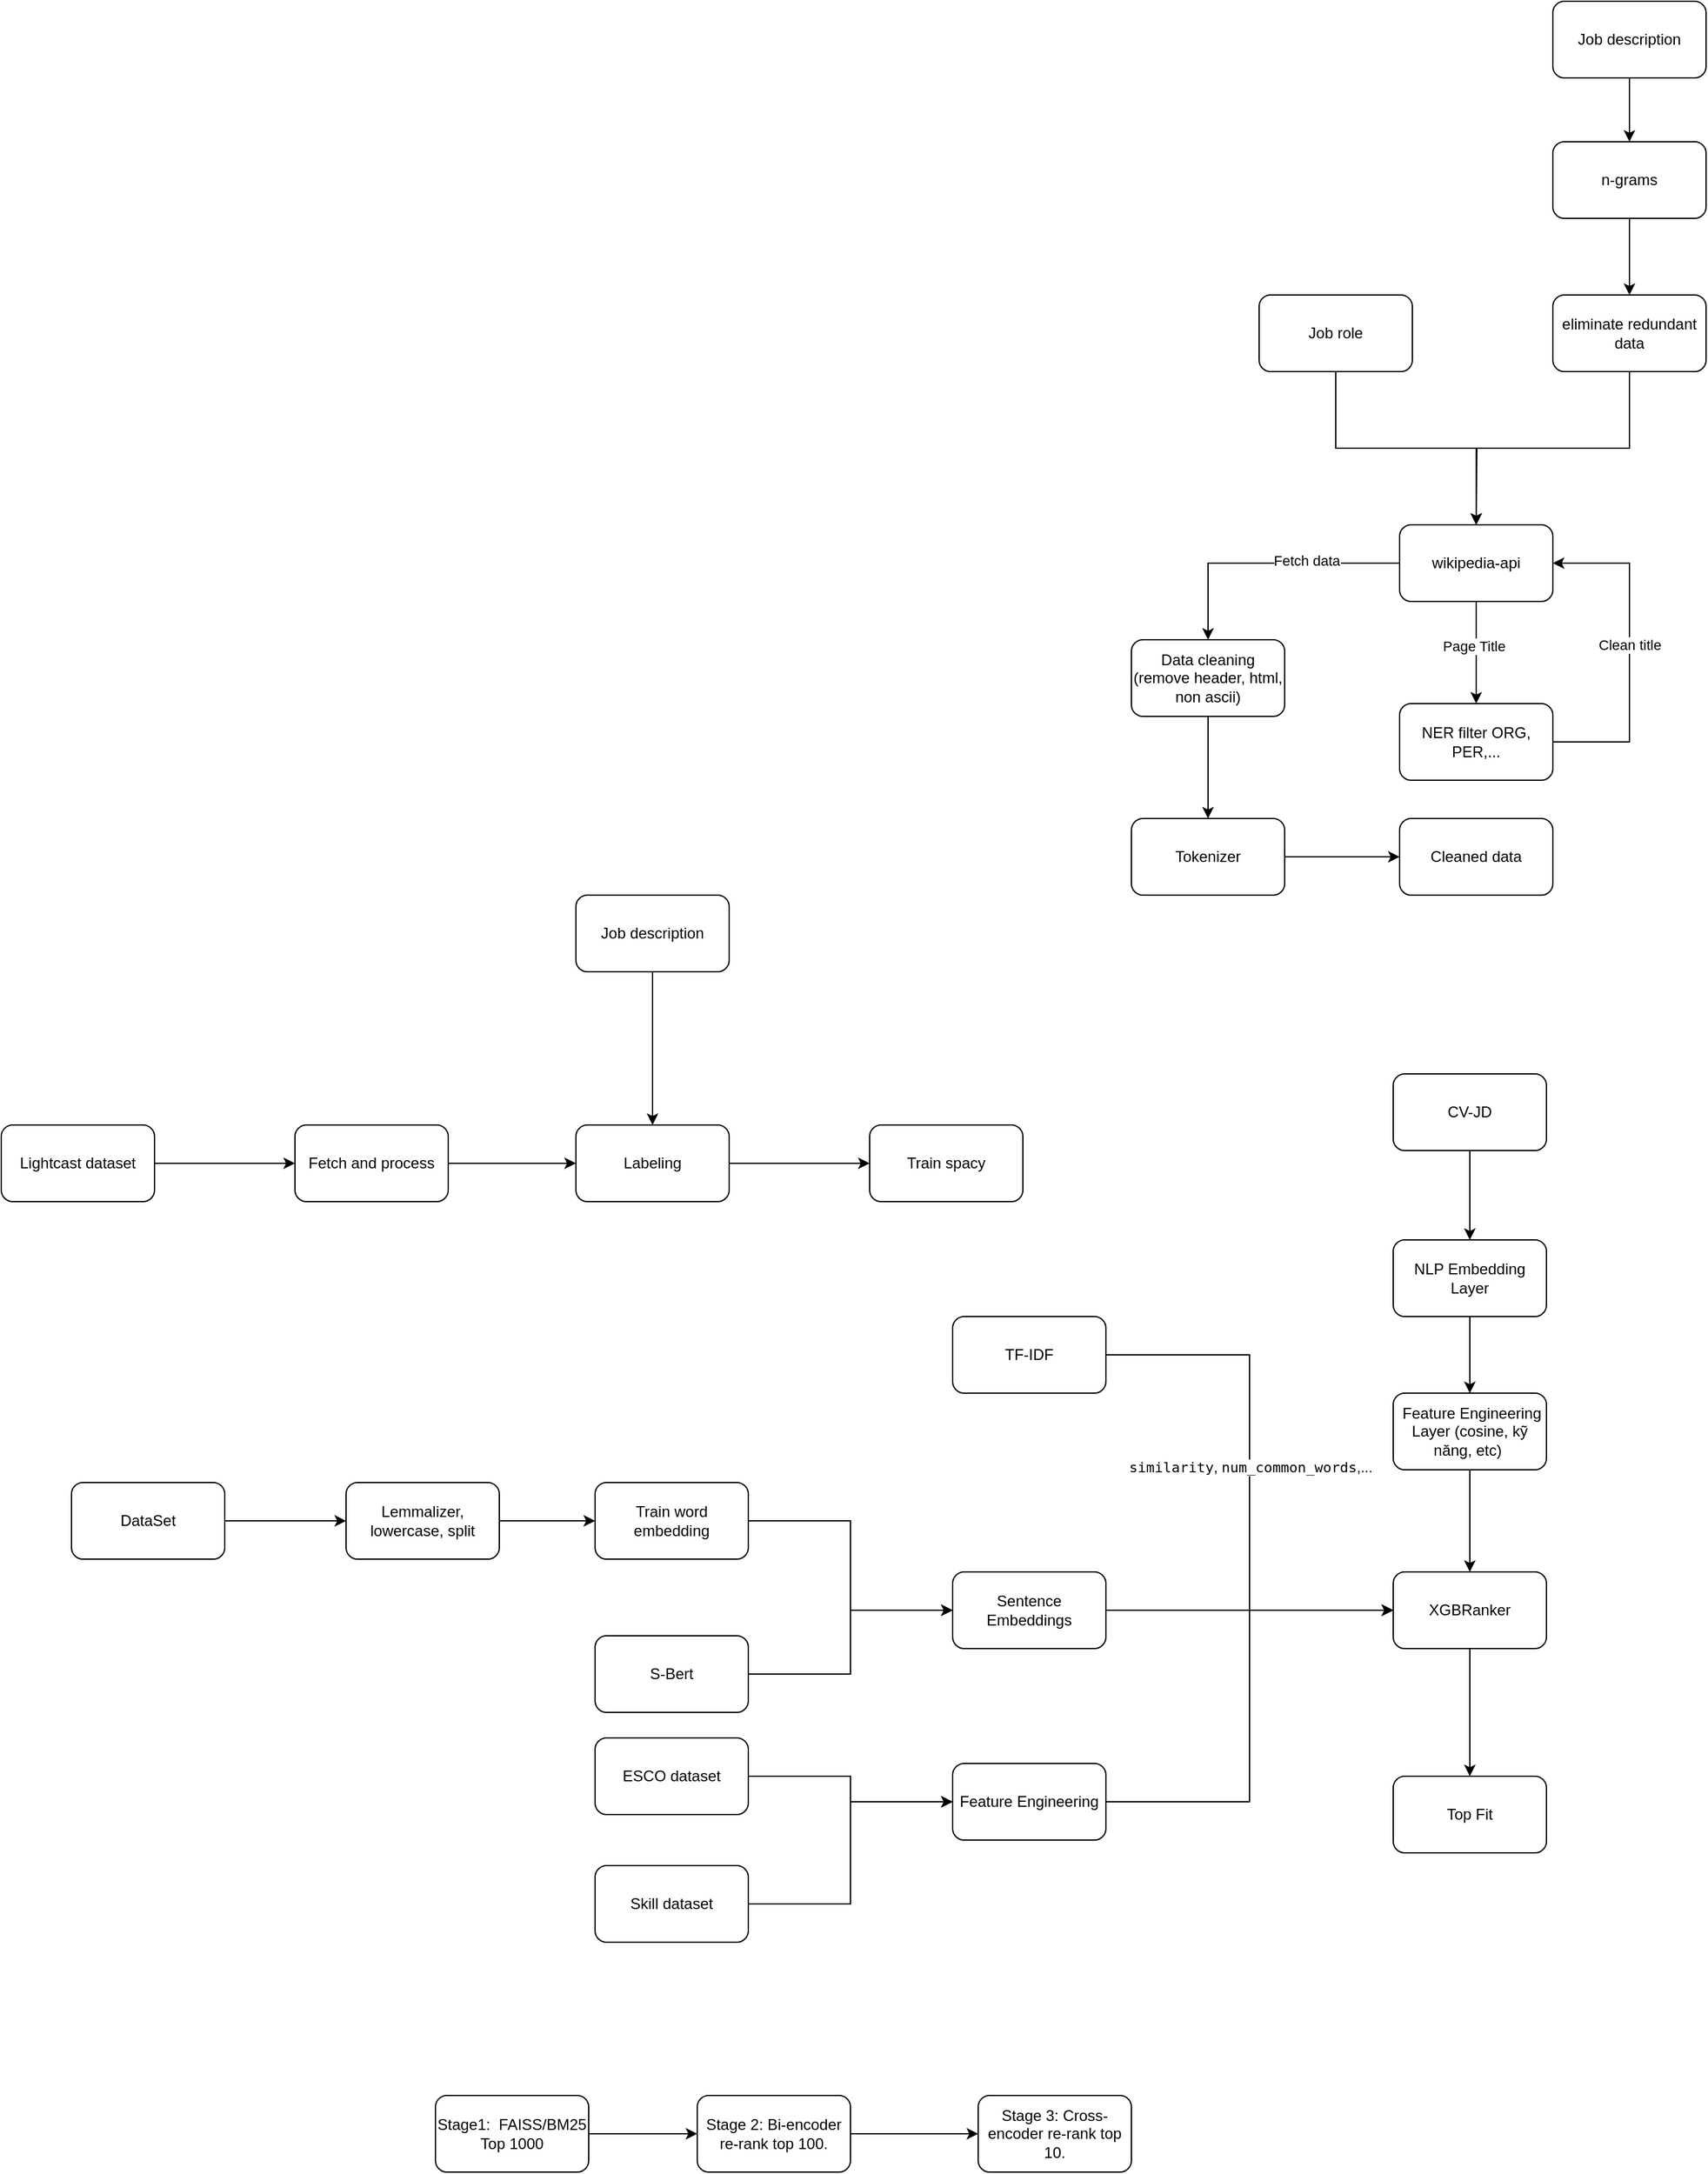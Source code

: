 <mxfile version="28.0.6">
  <diagram name="Page-1" id="HrJx2Uc1Py8f9Tz8ZBWw">
    <mxGraphModel dx="1833" dy="1680" grid="1" gridSize="10" guides="1" tooltips="1" connect="1" arrows="1" fold="1" page="1" pageScale="1" pageWidth="850" pageHeight="1100" math="0" shadow="0">
      <root>
        <mxCell id="0" />
        <mxCell id="1" parent="0" />
        <mxCell id="lkHUBi9ydSfwsnbdF9WK-3" style="edgeStyle=orthogonalEdgeStyle;rounded=0;orthogonalLoop=1;jettySize=auto;html=1;exitX=0.5;exitY=1;exitDx=0;exitDy=0;entryX=0.5;entryY=0;entryDx=0;entryDy=0;" parent="1" source="lkHUBi9ydSfwsnbdF9WK-1" target="lkHUBi9ydSfwsnbdF9WK-2" edge="1">
          <mxGeometry relative="1" as="geometry" />
        </mxCell>
        <mxCell id="lkHUBi9ydSfwsnbdF9WK-4" value="Page Title" style="edgeLabel;html=1;align=center;verticalAlign=middle;resizable=0;points=[];" parent="lkHUBi9ydSfwsnbdF9WK-3" vertex="1" connectable="0">
          <mxGeometry x="-0.143" y="-2" relative="1" as="geometry">
            <mxPoint as="offset" />
          </mxGeometry>
        </mxCell>
        <mxCell id="lkHUBi9ydSfwsnbdF9WK-8" style="edgeStyle=orthogonalEdgeStyle;rounded=0;orthogonalLoop=1;jettySize=auto;html=1;exitX=0;exitY=0.5;exitDx=0;exitDy=0;entryX=0.5;entryY=0;entryDx=0;entryDy=0;" parent="1" source="lkHUBi9ydSfwsnbdF9WK-1" target="lkHUBi9ydSfwsnbdF9WK-7" edge="1">
          <mxGeometry relative="1" as="geometry" />
        </mxCell>
        <mxCell id="lkHUBi9ydSfwsnbdF9WK-9" value="Fetch data" style="edgeLabel;html=1;align=center;verticalAlign=middle;resizable=0;points=[];" parent="lkHUBi9ydSfwsnbdF9WK-8" vertex="1" connectable="0">
          <mxGeometry x="-0.301" y="-2" relative="1" as="geometry">
            <mxPoint as="offset" />
          </mxGeometry>
        </mxCell>
        <mxCell id="lkHUBi9ydSfwsnbdF9WK-1" value="wikipedia-api" style="rounded=1;whiteSpace=wrap;html=1;" parent="1" vertex="1">
          <mxGeometry x="270" y="10" width="120" height="60" as="geometry" />
        </mxCell>
        <mxCell id="lkHUBi9ydSfwsnbdF9WK-6" style="edgeStyle=orthogonalEdgeStyle;rounded=0;orthogonalLoop=1;jettySize=auto;html=1;exitX=1;exitY=0.5;exitDx=0;exitDy=0;entryX=1;entryY=0.5;entryDx=0;entryDy=0;" parent="1" source="lkHUBi9ydSfwsnbdF9WK-2" target="lkHUBi9ydSfwsnbdF9WK-1" edge="1">
          <mxGeometry relative="1" as="geometry">
            <Array as="points">
              <mxPoint x="450" y="180" />
              <mxPoint x="450" y="40" />
            </Array>
          </mxGeometry>
        </mxCell>
        <mxCell id="lkHUBi9ydSfwsnbdF9WK-16" value="Clean title" style="edgeLabel;html=1;align=center;verticalAlign=middle;resizable=0;points=[];" parent="lkHUBi9ydSfwsnbdF9WK-6" vertex="1" connectable="0">
          <mxGeometry x="0.045" relative="1" as="geometry">
            <mxPoint as="offset" />
          </mxGeometry>
        </mxCell>
        <mxCell id="lkHUBi9ydSfwsnbdF9WK-2" value="NER filter ORG, PER,..." style="rounded=1;whiteSpace=wrap;html=1;" parent="1" vertex="1">
          <mxGeometry x="270" y="150" width="120" height="60" as="geometry" />
        </mxCell>
        <mxCell id="lkHUBi9ydSfwsnbdF9WK-15" style="edgeStyle=orthogonalEdgeStyle;rounded=0;orthogonalLoop=1;jettySize=auto;html=1;exitX=0.5;exitY=1;exitDx=0;exitDy=0;entryX=0.5;entryY=0;entryDx=0;entryDy=0;" parent="1" source="lkHUBi9ydSfwsnbdF9WK-7" target="lkHUBi9ydSfwsnbdF9WK-12" edge="1">
          <mxGeometry relative="1" as="geometry" />
        </mxCell>
        <mxCell id="lkHUBi9ydSfwsnbdF9WK-7" value="Data cleaning (remove header, html, non ascii)" style="rounded=1;whiteSpace=wrap;html=1;" parent="1" vertex="1">
          <mxGeometry x="60" y="100" width="120" height="60" as="geometry" />
        </mxCell>
        <mxCell id="z1g-to0Jhm5u873KXFVh-17" style="edgeStyle=orthogonalEdgeStyle;rounded=0;orthogonalLoop=1;jettySize=auto;html=1;exitX=1;exitY=0.5;exitDx=0;exitDy=0;entryX=0;entryY=0.5;entryDx=0;entryDy=0;" parent="1" source="lkHUBi9ydSfwsnbdF9WK-12" target="z1g-to0Jhm5u873KXFVh-16" edge="1">
          <mxGeometry relative="1" as="geometry" />
        </mxCell>
        <mxCell id="lkHUBi9ydSfwsnbdF9WK-12" value="Tokenizer" style="rounded=1;whiteSpace=wrap;html=1;" parent="1" vertex="1">
          <mxGeometry x="60" y="240" width="120" height="60" as="geometry" />
        </mxCell>
        <mxCell id="lkHUBi9ydSfwsnbdF9WK-14" style="edgeStyle=orthogonalEdgeStyle;rounded=0;orthogonalLoop=1;jettySize=auto;html=1;exitX=0.5;exitY=1;exitDx=0;exitDy=0;entryX=0.5;entryY=0;entryDx=0;entryDy=0;" parent="1" source="lkHUBi9ydSfwsnbdF9WK-13" target="lkHUBi9ydSfwsnbdF9WK-1" edge="1">
          <mxGeometry relative="1" as="geometry" />
        </mxCell>
        <mxCell id="lkHUBi9ydSfwsnbdF9WK-13" value="Job role" style="rounded=1;whiteSpace=wrap;html=1;" parent="1" vertex="1">
          <mxGeometry x="160" y="-170" width="120" height="60" as="geometry" />
        </mxCell>
        <mxCell id="z1g-to0Jhm5u873KXFVh-28" style="edgeStyle=orthogonalEdgeStyle;rounded=0;orthogonalLoop=1;jettySize=auto;html=1;exitX=0.5;exitY=1;exitDx=0;exitDy=0;entryX=0.5;entryY=0;entryDx=0;entryDy=0;" parent="1" source="z1g-to0Jhm5u873KXFVh-1" target="z1g-to0Jhm5u873KXFVh-27" edge="1">
          <mxGeometry relative="1" as="geometry" />
        </mxCell>
        <mxCell id="z1g-to0Jhm5u873KXFVh-1" value="XGBRanker" style="rounded=1;whiteSpace=wrap;html=1;" parent="1" vertex="1">
          <mxGeometry x="265" y="830" width="120" height="60" as="geometry" />
        </mxCell>
        <mxCell id="z1g-to0Jhm5u873KXFVh-29" style="edgeStyle=orthogonalEdgeStyle;rounded=0;orthogonalLoop=1;jettySize=auto;html=1;exitX=1;exitY=0.5;exitDx=0;exitDy=0;entryX=0;entryY=0.5;entryDx=0;entryDy=0;" parent="1" source="z1g-to0Jhm5u873KXFVh-2" target="z1g-to0Jhm5u873KXFVh-1" edge="1">
          <mxGeometry relative="1" as="geometry" />
        </mxCell>
        <mxCell id="z1g-to0Jhm5u873KXFVh-30" value="&lt;code data-end=&quot;1006&quot; data-start=&quot;994&quot;&gt;similarity&lt;/code&gt;, &lt;code data-end=&quot;1026&quot; data-start=&quot;1008&quot;&gt;num_common_words&lt;/code&gt;,..." style="edgeLabel;html=1;align=center;verticalAlign=middle;resizable=0;points=[];" parent="z1g-to0Jhm5u873KXFVh-29" vertex="1" connectable="0">
          <mxGeometry x="-0.059" relative="1" as="geometry">
            <mxPoint as="offset" />
          </mxGeometry>
        </mxCell>
        <mxCell id="z1g-to0Jhm5u873KXFVh-2" value="TF-IDF" style="rounded=1;whiteSpace=wrap;html=1;" parent="1" vertex="1">
          <mxGeometry x="-80" y="630" width="120" height="60" as="geometry" />
        </mxCell>
        <mxCell id="z1g-to0Jhm5u873KXFVh-7" style="edgeStyle=orthogonalEdgeStyle;rounded=0;orthogonalLoop=1;jettySize=auto;html=1;exitX=1;exitY=0.5;exitDx=0;exitDy=0;" parent="1" source="z1g-to0Jhm5u873KXFVh-4" target="z1g-to0Jhm5u873KXFVh-1" edge="1">
          <mxGeometry relative="1" as="geometry" />
        </mxCell>
        <mxCell id="z1g-to0Jhm5u873KXFVh-4" value="Sentence Embeddings" style="rounded=1;whiteSpace=wrap;html=1;" parent="1" vertex="1">
          <mxGeometry x="-80" y="830" width="120" height="60" as="geometry" />
        </mxCell>
        <mxCell id="z1g-to0Jhm5u873KXFVh-6" style="edgeStyle=orthogonalEdgeStyle;rounded=0;orthogonalLoop=1;jettySize=auto;html=1;exitX=1;exitY=0.5;exitDx=0;exitDy=0;entryX=0;entryY=0.5;entryDx=0;entryDy=0;" parent="1" source="z1g-to0Jhm5u873KXFVh-5" target="z1g-to0Jhm5u873KXFVh-1" edge="1">
          <mxGeometry relative="1" as="geometry" />
        </mxCell>
        <mxCell id="z1g-to0Jhm5u873KXFVh-5" value="Feature Engineering" style="rounded=1;whiteSpace=wrap;html=1;" parent="1" vertex="1">
          <mxGeometry x="-80" y="980" width="120" height="60" as="geometry" />
        </mxCell>
        <mxCell id="z1g-to0Jhm5u873KXFVh-10" style="edgeStyle=orthogonalEdgeStyle;rounded=0;orthogonalLoop=1;jettySize=auto;html=1;exitX=1;exitY=0.5;exitDx=0;exitDy=0;entryX=0;entryY=0.5;entryDx=0;entryDy=0;" parent="1" source="z1g-to0Jhm5u873KXFVh-8" target="z1g-to0Jhm5u873KXFVh-9" edge="1">
          <mxGeometry relative="1" as="geometry" />
        </mxCell>
        <mxCell id="z1g-to0Jhm5u873KXFVh-8" value="DataSet" style="rounded=1;whiteSpace=wrap;html=1;" parent="1" vertex="1">
          <mxGeometry x="-770" y="760" width="120" height="60" as="geometry" />
        </mxCell>
        <mxCell id="z1g-to0Jhm5u873KXFVh-12" style="edgeStyle=orthogonalEdgeStyle;rounded=0;orthogonalLoop=1;jettySize=auto;html=1;exitX=1;exitY=0.5;exitDx=0;exitDy=0;entryX=0;entryY=0.5;entryDx=0;entryDy=0;" parent="1" source="z1g-to0Jhm5u873KXFVh-9" target="z1g-to0Jhm5u873KXFVh-11" edge="1">
          <mxGeometry relative="1" as="geometry" />
        </mxCell>
        <mxCell id="z1g-to0Jhm5u873KXFVh-9" value="Lemmalizer, lowercase, split" style="rounded=1;whiteSpace=wrap;html=1;" parent="1" vertex="1">
          <mxGeometry x="-555" y="760" width="120" height="60" as="geometry" />
        </mxCell>
        <mxCell id="z1g-to0Jhm5u873KXFVh-13" style="edgeStyle=orthogonalEdgeStyle;rounded=0;orthogonalLoop=1;jettySize=auto;html=1;exitX=1;exitY=0.5;exitDx=0;exitDy=0;entryX=0;entryY=0.5;entryDx=0;entryDy=0;" parent="1" source="z1g-to0Jhm5u873KXFVh-11" target="z1g-to0Jhm5u873KXFVh-4" edge="1">
          <mxGeometry relative="1" as="geometry" />
        </mxCell>
        <mxCell id="z1g-to0Jhm5u873KXFVh-11" value="Train word embedding" style="rounded=1;whiteSpace=wrap;html=1;" parent="1" vertex="1">
          <mxGeometry x="-360" y="760" width="120" height="60" as="geometry" />
        </mxCell>
        <mxCell id="z1g-to0Jhm5u873KXFVh-15" style="edgeStyle=orthogonalEdgeStyle;rounded=0;orthogonalLoop=1;jettySize=auto;html=1;exitX=1;exitY=0.5;exitDx=0;exitDy=0;entryX=0;entryY=0.5;entryDx=0;entryDy=0;" parent="1" source="z1g-to0Jhm5u873KXFVh-14" target="z1g-to0Jhm5u873KXFVh-4" edge="1">
          <mxGeometry relative="1" as="geometry" />
        </mxCell>
        <mxCell id="z1g-to0Jhm5u873KXFVh-14" value="S-Bert" style="rounded=1;whiteSpace=wrap;html=1;" parent="1" vertex="1">
          <mxGeometry x="-360" y="880" width="120" height="60" as="geometry" />
        </mxCell>
        <mxCell id="z1g-to0Jhm5u873KXFVh-16" value="Cleaned data" style="rounded=1;whiteSpace=wrap;html=1;" parent="1" vertex="1">
          <mxGeometry x="270" y="240" width="120" height="60" as="geometry" />
        </mxCell>
        <mxCell id="z1g-to0Jhm5u873KXFVh-21" style="edgeStyle=orthogonalEdgeStyle;rounded=0;orthogonalLoop=1;jettySize=auto;html=1;exitX=0.5;exitY=1;exitDx=0;exitDy=0;entryX=0.5;entryY=0;entryDx=0;entryDy=0;" parent="1" source="z1g-to0Jhm5u873KXFVh-18" target="z1g-to0Jhm5u873KXFVh-20" edge="1">
          <mxGeometry relative="1" as="geometry" />
        </mxCell>
        <mxCell id="z1g-to0Jhm5u873KXFVh-18" value="Job description" style="rounded=1;whiteSpace=wrap;html=1;" parent="1" vertex="1">
          <mxGeometry x="390" y="-400" width="120" height="60" as="geometry" />
        </mxCell>
        <mxCell id="z1g-to0Jhm5u873KXFVh-23" style="edgeStyle=orthogonalEdgeStyle;rounded=0;orthogonalLoop=1;jettySize=auto;html=1;exitX=0.5;exitY=1;exitDx=0;exitDy=0;" parent="1" source="z1g-to0Jhm5u873KXFVh-20" target="z1g-to0Jhm5u873KXFVh-22" edge="1">
          <mxGeometry relative="1" as="geometry" />
        </mxCell>
        <mxCell id="z1g-to0Jhm5u873KXFVh-20" value="n-grams" style="rounded=1;whiteSpace=wrap;html=1;" parent="1" vertex="1">
          <mxGeometry x="390" y="-290" width="120" height="60" as="geometry" />
        </mxCell>
        <mxCell id="z1g-to0Jhm5u873KXFVh-24" style="edgeStyle=orthogonalEdgeStyle;rounded=0;orthogonalLoop=1;jettySize=auto;html=1;exitX=0.5;exitY=1;exitDx=0;exitDy=0;" parent="1" source="z1g-to0Jhm5u873KXFVh-22" edge="1">
          <mxGeometry relative="1" as="geometry">
            <mxPoint x="330" y="10" as="targetPoint" />
          </mxGeometry>
        </mxCell>
        <mxCell id="z1g-to0Jhm5u873KXFVh-22" value="eliminate redundant data" style="rounded=1;whiteSpace=wrap;html=1;" parent="1" vertex="1">
          <mxGeometry x="390" y="-170" width="120" height="60" as="geometry" />
        </mxCell>
        <mxCell id="z1g-to0Jhm5u873KXFVh-34" style="edgeStyle=orthogonalEdgeStyle;rounded=0;orthogonalLoop=1;jettySize=auto;html=1;exitX=0.5;exitY=1;exitDx=0;exitDy=0;entryX=0.5;entryY=0;entryDx=0;entryDy=0;" parent="1" source="z1g-to0Jhm5u873KXFVh-25" target="z1g-to0Jhm5u873KXFVh-31" edge="1">
          <mxGeometry relative="1" as="geometry" />
        </mxCell>
        <mxCell id="z1g-to0Jhm5u873KXFVh-25" value="CV-JD" style="rounded=1;whiteSpace=wrap;html=1;" parent="1" vertex="1">
          <mxGeometry x="265" y="440" width="120" height="60" as="geometry" />
        </mxCell>
        <mxCell id="z1g-to0Jhm5u873KXFVh-27" value="Top Fit" style="rounded=1;whiteSpace=wrap;html=1;" parent="1" vertex="1">
          <mxGeometry x="265" y="990" width="120" height="60" as="geometry" />
        </mxCell>
        <mxCell id="z1g-to0Jhm5u873KXFVh-35" style="edgeStyle=orthogonalEdgeStyle;rounded=0;orthogonalLoop=1;jettySize=auto;html=1;exitX=0.5;exitY=1;exitDx=0;exitDy=0;entryX=0.5;entryY=0;entryDx=0;entryDy=0;" parent="1" source="z1g-to0Jhm5u873KXFVh-31" target="z1g-to0Jhm5u873KXFVh-32" edge="1">
          <mxGeometry relative="1" as="geometry" />
        </mxCell>
        <mxCell id="z1g-to0Jhm5u873KXFVh-31" value="NLP Embedding Layer" style="rounded=1;whiteSpace=wrap;html=1;" parent="1" vertex="1">
          <mxGeometry x="265" y="570" width="120" height="60" as="geometry" />
        </mxCell>
        <mxCell id="z1g-to0Jhm5u873KXFVh-36" style="edgeStyle=orthogonalEdgeStyle;rounded=0;orthogonalLoop=1;jettySize=auto;html=1;exitX=0.5;exitY=1;exitDx=0;exitDy=0;entryX=0.5;entryY=0;entryDx=0;entryDy=0;" parent="1" source="z1g-to0Jhm5u873KXFVh-32" target="z1g-to0Jhm5u873KXFVh-1" edge="1">
          <mxGeometry relative="1" as="geometry" />
        </mxCell>
        <mxCell id="z1g-to0Jhm5u873KXFVh-32" value="&amp;nbsp;Feature Engineering Layer (cosine, kỹ năng, etc)&amp;nbsp;" style="rounded=1;whiteSpace=wrap;html=1;" parent="1" vertex="1">
          <mxGeometry x="265" y="690" width="120" height="60" as="geometry" />
        </mxCell>
        <mxCell id="0E7ccboekJZ89U0tzrHS-3" style="edgeStyle=orthogonalEdgeStyle;rounded=0;orthogonalLoop=1;jettySize=auto;html=1;exitX=1;exitY=0.5;exitDx=0;exitDy=0;entryX=0;entryY=0.5;entryDx=0;entryDy=0;" parent="1" source="0E7ccboekJZ89U0tzrHS-1" target="z1g-to0Jhm5u873KXFVh-5" edge="1">
          <mxGeometry relative="1" as="geometry" />
        </mxCell>
        <mxCell id="0E7ccboekJZ89U0tzrHS-1" value="ESCO dataset" style="rounded=1;whiteSpace=wrap;html=1;" parent="1" vertex="1">
          <mxGeometry x="-360" y="960" width="120" height="60" as="geometry" />
        </mxCell>
        <mxCell id="0E7ccboekJZ89U0tzrHS-4" style="edgeStyle=orthogonalEdgeStyle;rounded=0;orthogonalLoop=1;jettySize=auto;html=1;exitX=1;exitY=0.5;exitDx=0;exitDy=0;entryX=0;entryY=0.5;entryDx=0;entryDy=0;" parent="1" source="0E7ccboekJZ89U0tzrHS-2" target="z1g-to0Jhm5u873KXFVh-5" edge="1">
          <mxGeometry relative="1" as="geometry" />
        </mxCell>
        <mxCell id="0E7ccboekJZ89U0tzrHS-2" value="Skill dataset" style="rounded=1;whiteSpace=wrap;html=1;" parent="1" vertex="1">
          <mxGeometry x="-360" y="1060" width="120" height="60" as="geometry" />
        </mxCell>
        <mxCell id="ghRL2U-yaganppZx_M2X-5" style="edgeStyle=orthogonalEdgeStyle;rounded=0;orthogonalLoop=1;jettySize=auto;html=1;exitX=1;exitY=0.5;exitDx=0;exitDy=0;entryX=0;entryY=0.5;entryDx=0;entryDy=0;" parent="1" source="ghRL2U-yaganppZx_M2X-2" target="ghRL2U-yaganppZx_M2X-3" edge="1">
          <mxGeometry relative="1" as="geometry" />
        </mxCell>
        <mxCell id="ghRL2U-yaganppZx_M2X-2" value="Stage1:&amp;nbsp; FAISS/BM25 Top 1000" style="rounded=1;whiteSpace=wrap;html=1;" parent="1" vertex="1">
          <mxGeometry x="-485" y="1240" width="120" height="60" as="geometry" />
        </mxCell>
        <mxCell id="ghRL2U-yaganppZx_M2X-6" style="edgeStyle=orthogonalEdgeStyle;rounded=0;orthogonalLoop=1;jettySize=auto;html=1;exitX=1;exitY=0.5;exitDx=0;exitDy=0;entryX=0;entryY=0.5;entryDx=0;entryDy=0;" parent="1" source="ghRL2U-yaganppZx_M2X-3" target="ghRL2U-yaganppZx_M2X-4" edge="1">
          <mxGeometry relative="1" as="geometry" />
        </mxCell>
        <mxCell id="ghRL2U-yaganppZx_M2X-3" value="Stage 2: Bi-encoder re-rank top 100." style="rounded=1;whiteSpace=wrap;html=1;" parent="1" vertex="1">
          <mxGeometry x="-280" y="1240" width="120" height="60" as="geometry" />
        </mxCell>
        <mxCell id="ghRL2U-yaganppZx_M2X-4" value="Stage 3: Cross-encoder re-rank top 10." style="rounded=1;whiteSpace=wrap;html=1;" parent="1" vertex="1">
          <mxGeometry x="-60" y="1240" width="120" height="60" as="geometry" />
        </mxCell>
        <mxCell id="dfFWvl_Ygy0lwbcqGyCY-6" style="edgeStyle=orthogonalEdgeStyle;rounded=0;orthogonalLoop=1;jettySize=auto;html=1;exitX=1;exitY=0.5;exitDx=0;exitDy=0;entryX=0;entryY=0.5;entryDx=0;entryDy=0;" edge="1" parent="1" source="dfFWvl_Ygy0lwbcqGyCY-2" target="dfFWvl_Ygy0lwbcqGyCY-3">
          <mxGeometry relative="1" as="geometry" />
        </mxCell>
        <mxCell id="dfFWvl_Ygy0lwbcqGyCY-2" value="Lightcast dataset" style="rounded=1;whiteSpace=wrap;html=1;" vertex="1" parent="1">
          <mxGeometry x="-825" y="480" width="120" height="60" as="geometry" />
        </mxCell>
        <mxCell id="dfFWvl_Ygy0lwbcqGyCY-7" style="edgeStyle=orthogonalEdgeStyle;rounded=0;orthogonalLoop=1;jettySize=auto;html=1;exitX=1;exitY=0.5;exitDx=0;exitDy=0;entryX=0;entryY=0.5;entryDx=0;entryDy=0;" edge="1" parent="1" source="dfFWvl_Ygy0lwbcqGyCY-3" target="dfFWvl_Ygy0lwbcqGyCY-5">
          <mxGeometry relative="1" as="geometry" />
        </mxCell>
        <mxCell id="dfFWvl_Ygy0lwbcqGyCY-3" value="Fetch and process" style="rounded=1;whiteSpace=wrap;html=1;" vertex="1" parent="1">
          <mxGeometry x="-595" y="480" width="120" height="60" as="geometry" />
        </mxCell>
        <mxCell id="dfFWvl_Ygy0lwbcqGyCY-8" style="edgeStyle=orthogonalEdgeStyle;rounded=0;orthogonalLoop=1;jettySize=auto;html=1;exitX=0.5;exitY=1;exitDx=0;exitDy=0;entryX=0.5;entryY=0;entryDx=0;entryDy=0;" edge="1" parent="1" source="dfFWvl_Ygy0lwbcqGyCY-4" target="dfFWvl_Ygy0lwbcqGyCY-5">
          <mxGeometry relative="1" as="geometry" />
        </mxCell>
        <mxCell id="dfFWvl_Ygy0lwbcqGyCY-4" value="Job description" style="rounded=1;whiteSpace=wrap;html=1;" vertex="1" parent="1">
          <mxGeometry x="-375" y="300" width="120" height="60" as="geometry" />
        </mxCell>
        <mxCell id="dfFWvl_Ygy0lwbcqGyCY-10" style="edgeStyle=orthogonalEdgeStyle;rounded=0;orthogonalLoop=1;jettySize=auto;html=1;exitX=1;exitY=0.5;exitDx=0;exitDy=0;entryX=0;entryY=0.5;entryDx=0;entryDy=0;" edge="1" parent="1" source="dfFWvl_Ygy0lwbcqGyCY-5" target="dfFWvl_Ygy0lwbcqGyCY-9">
          <mxGeometry relative="1" as="geometry" />
        </mxCell>
        <mxCell id="dfFWvl_Ygy0lwbcqGyCY-5" value="Labeling" style="rounded=1;whiteSpace=wrap;html=1;" vertex="1" parent="1">
          <mxGeometry x="-375" y="480" width="120" height="60" as="geometry" />
        </mxCell>
        <mxCell id="dfFWvl_Ygy0lwbcqGyCY-9" value="Train spacy" style="rounded=1;whiteSpace=wrap;html=1;" vertex="1" parent="1">
          <mxGeometry x="-145" y="480" width="120" height="60" as="geometry" />
        </mxCell>
      </root>
    </mxGraphModel>
  </diagram>
</mxfile>

